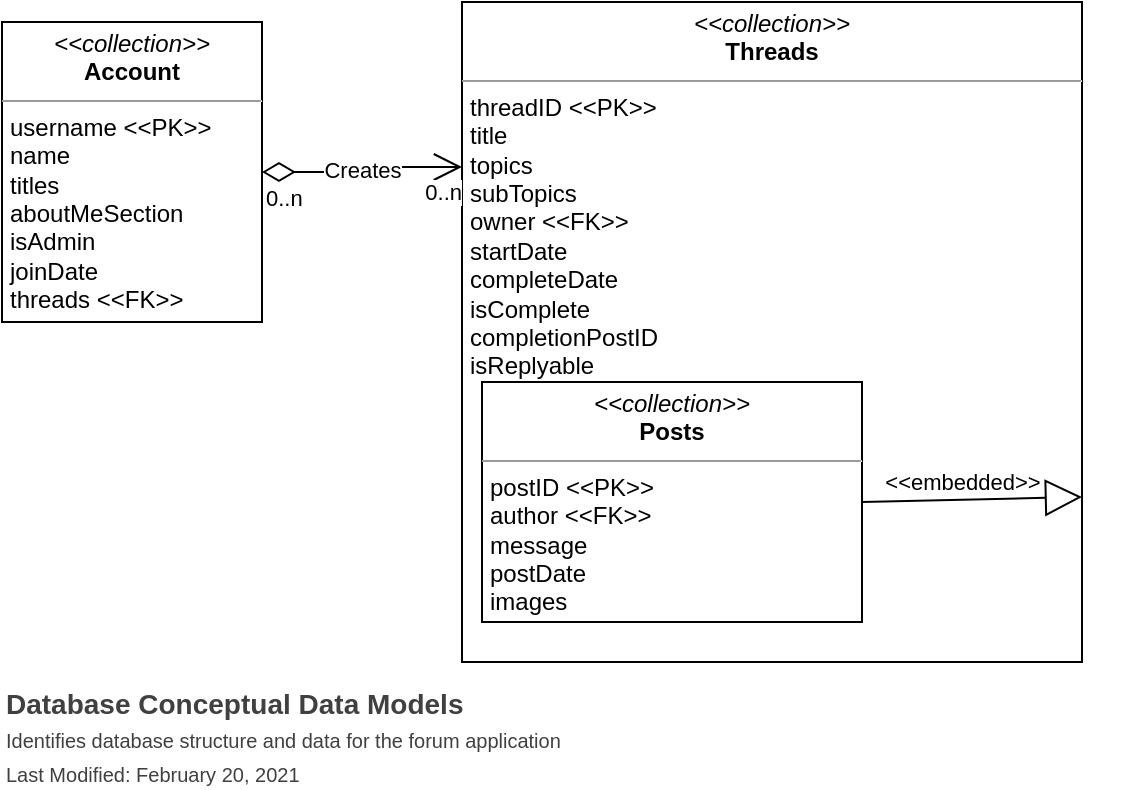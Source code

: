 <mxfile version="14.1.8" type="device"><diagram id="4F5InViDA0UlE1cR8RCv" name="Page-1"><mxGraphModel dx="718" dy="711" grid="1" gridSize="10" guides="1" tooltips="1" connect="1" arrows="1" fold="1" page="1" pageScale="1" pageWidth="850" pageHeight="1100" math="0" shadow="0"><root><mxCell id="0"/><mxCell id="1" parent="0"/><mxCell id="pVbP4heQD50CkLRHkD2h-1" value="&lt;p style=&quot;margin: 0px ; margin-top: 4px ; text-align: center&quot;&gt;&lt;i&gt;&amp;lt;&amp;lt;collection&amp;gt;&amp;gt;&lt;/i&gt;&lt;br&gt;&lt;b&gt;Account&lt;/b&gt;&lt;/p&gt;&lt;hr size=&quot;1&quot;&gt;&lt;p style=&quot;margin: 0px ; margin-left: 4px&quot;&gt;username &amp;lt;&amp;lt;PK&amp;gt;&amp;gt;&lt;/p&gt;&lt;p style=&quot;margin: 0px ; margin-left: 4px&quot;&gt;name&lt;/p&gt;&lt;p style=&quot;margin: 0px ; margin-left: 4px&quot;&gt;titles&lt;/p&gt;&lt;p style=&quot;margin: 0px ; margin-left: 4px&quot;&gt;aboutMeSection&lt;/p&gt;&lt;p style=&quot;margin: 0px ; margin-left: 4px&quot;&gt;isAdmin&lt;/p&gt;&lt;p style=&quot;margin: 0px ; margin-left: 4px&quot;&gt;joinDate&lt;/p&gt;&lt;p style=&quot;margin: 0px ; margin-left: 4px&quot;&gt;threads &amp;lt;&amp;lt;FK&amp;gt;&amp;gt;&lt;/p&gt;" style="verticalAlign=top;align=left;overflow=fill;fontSize=12;fontFamily=Helvetica;html=1;" vertex="1" parent="1"><mxGeometry x="10" y="20" width="130" height="150" as="geometry"/></mxCell><mxCell id="pVbP4heQD50CkLRHkD2h-2" value="&lt;p style=&quot;margin: 0px ; margin-top: 4px ; text-align: center&quot;&gt;&lt;i&gt;&amp;lt;&amp;lt;collection&amp;gt;&amp;gt;&lt;/i&gt;&lt;br&gt;&lt;b&gt;Threads&lt;/b&gt;&lt;/p&gt;&lt;hr size=&quot;1&quot;&gt;&lt;p style=&quot;margin: 0px ; margin-left: 4px&quot;&gt;threadID &amp;lt;&amp;lt;PK&amp;gt;&amp;gt;&lt;/p&gt;&lt;p style=&quot;margin: 0px ; margin-left: 4px&quot;&gt;title&lt;/p&gt;&lt;p style=&quot;margin: 0px ; margin-left: 4px&quot;&gt;topics&lt;/p&gt;&lt;p style=&quot;margin: 0px ; margin-left: 4px&quot;&gt;subTopics&lt;/p&gt;&lt;p style=&quot;margin: 0px ; margin-left: 4px&quot;&gt;owner &amp;lt;&amp;lt;FK&amp;gt;&amp;gt;&lt;/p&gt;&lt;p style=&quot;margin: 0px ; margin-left: 4px&quot;&gt;startDate&lt;/p&gt;&lt;p style=&quot;margin: 0px ; margin-left: 4px&quot;&gt;completeDate&lt;/p&gt;&lt;p style=&quot;margin: 0px ; margin-left: 4px&quot;&gt;isComplete&lt;/p&gt;&lt;p style=&quot;margin: 0px ; margin-left: 4px&quot;&gt;completionPostID&lt;/p&gt;&lt;p style=&quot;margin: 0px ; margin-left: 4px&quot;&gt;isReplyable&lt;/p&gt;&lt;p style=&quot;margin: 0px ; margin-left: 4px&quot;&gt;&lt;br&gt;&lt;/p&gt;&lt;p style=&quot;margin: 0px ; margin-left: 4px&quot;&gt;&lt;br&gt;&lt;/p&gt;&lt;p style=&quot;margin: 0px ; margin-left: 4px&quot;&gt;&lt;br&gt;&lt;/p&gt;&lt;p style=&quot;margin: 0px ; margin-left: 4px&quot;&gt;&lt;br&gt;&lt;/p&gt;" style="verticalAlign=top;align=left;overflow=fill;fontSize=12;fontFamily=Helvetica;html=1;" vertex="1" parent="1"><mxGeometry x="240" y="10" width="310" height="330" as="geometry"/></mxCell><mxCell id="pVbP4heQD50CkLRHkD2h-4" value="&lt;p style=&quot;margin: 0px ; margin-top: 4px ; text-align: center&quot;&gt;&lt;i&gt;&amp;lt;&amp;lt;collection&amp;gt;&amp;gt;&lt;/i&gt;&lt;br&gt;&lt;b&gt;Posts&lt;/b&gt;&lt;/p&gt;&lt;hr size=&quot;1&quot;&gt;&lt;p style=&quot;margin: 0px ; margin-left: 4px&quot;&gt;postID &amp;lt;&amp;lt;PK&amp;gt;&amp;gt;&lt;/p&gt;&lt;p style=&quot;margin: 0px ; margin-left: 4px&quot;&gt;author &amp;lt;&amp;lt;FK&amp;gt;&amp;gt;&lt;/p&gt;&lt;p style=&quot;margin: 0px ; margin-left: 4px&quot;&gt;message&lt;/p&gt;&lt;p style=&quot;margin: 0px ; margin-left: 4px&quot;&gt;postDate&lt;/p&gt;&lt;p style=&quot;margin: 0px ; margin-left: 4px&quot;&gt;images&lt;br&gt;&lt;/p&gt;" style="verticalAlign=top;align=left;overflow=fill;fontSize=12;fontFamily=Helvetica;html=1;" vertex="1" parent="1"><mxGeometry x="250" y="200" width="190" height="120" as="geometry"/></mxCell><mxCell id="pVbP4heQD50CkLRHkD2h-5" value="Creates" style="endArrow=open;html=1;endSize=12;startArrow=diamondThin;startSize=14;startFill=0;edgeStyle=orthogonalEdgeStyle;exitX=1;exitY=0.5;exitDx=0;exitDy=0;entryX=0;entryY=0.25;entryDx=0;entryDy=0;" edge="1" parent="1" source="pVbP4heQD50CkLRHkD2h-1" target="pVbP4heQD50CkLRHkD2h-2"><mxGeometry relative="1" as="geometry"><mxPoint x="60" y="250" as="sourcePoint"/><mxPoint x="220" y="250" as="targetPoint"/></mxGeometry></mxCell><mxCell id="pVbP4heQD50CkLRHkD2h-6" value="0..n" style="edgeLabel;resizable=0;html=1;align=left;verticalAlign=top;" connectable="0" vertex="1" parent="pVbP4heQD50CkLRHkD2h-5"><mxGeometry x="-1" relative="1" as="geometry"/></mxCell><mxCell id="pVbP4heQD50CkLRHkD2h-7" value="0..n" style="edgeLabel;resizable=0;html=1;align=right;verticalAlign=top;" connectable="0" vertex="1" parent="pVbP4heQD50CkLRHkD2h-5"><mxGeometry x="1" relative="1" as="geometry"/></mxCell><mxCell id="pVbP4heQD50CkLRHkD2h-9" value="&amp;lt;&amp;lt;embedded&amp;gt;&amp;gt;" style="endArrow=block;endSize=16;endFill=0;html=1;exitX=1;exitY=0.5;exitDx=0;exitDy=0;entryX=1;entryY=0.75;entryDx=0;entryDy=0;" edge="1" parent="1" source="pVbP4heQD50CkLRHkD2h-4" target="pVbP4heQD50CkLRHkD2h-2"><mxGeometry x="-0.087" y="9" width="160" relative="1" as="geometry"><mxPoint x="300" y="170" as="sourcePoint"/><mxPoint x="460" y="170" as="targetPoint"/><mxPoint as="offset"/></mxGeometry></mxCell><object label="Database Conceptual Data Models&lt;br&gt;&lt;span style=&quot;font-size: x-small ; font-weight: 400&quot;&gt;Identifies database structure and data for the forum application&lt;br&gt;Last Modified: February 20, 2021&lt;br&gt;&lt;/span&gt;" placeholders="1" name="Diagram Name" description="Description" id="pVbP4heQD50CkLRHkD2h-10"><mxCell style="text;html=1;resizable=0;points=[];autosize=1;align=left;verticalAlign=top;spacingTop=-4;fontSize=14;fontColor=#404040;fontStyle=1" vertex="1" parent="1"><mxGeometry x="10" y="350" width="290" height="50" as="geometry"/></mxCell></object></root></mxGraphModel></diagram></mxfile>
